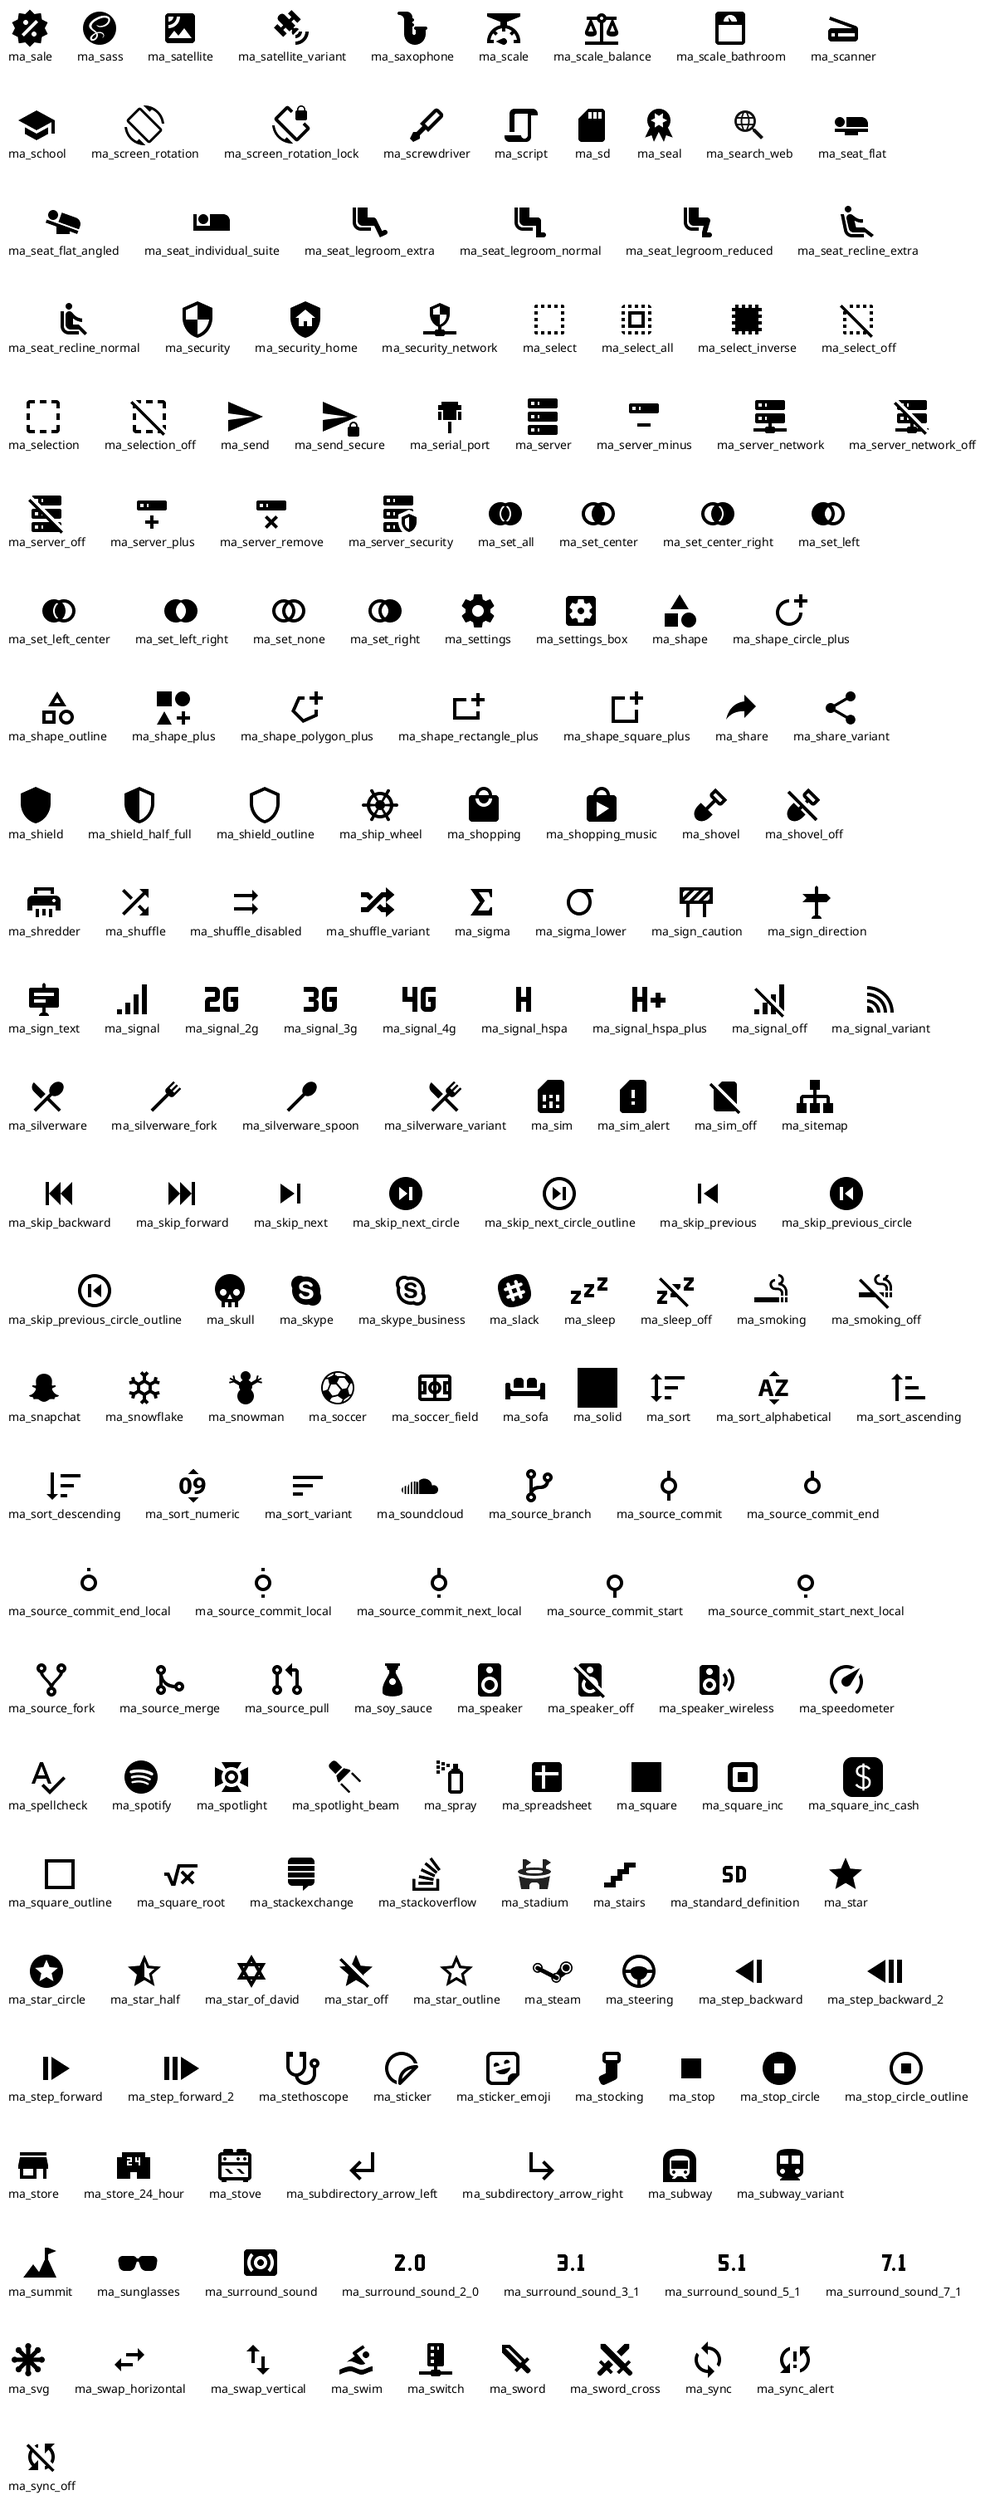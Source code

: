 @startuml
!include <material/sale>
!include <material/sass>
!include <material/satellite>
!include <material/satellite_variant>
!include <material/saxophone>
!include <material/scale>
!include <material/scale_balance>
!include <material/scale_bathroom>
!include <material/scanner>
!include <material/school>
!include <material/screen_rotation>
!include <material/screen_rotation_lock>
!include <material/screwdriver>
!include <material/script>
!include <material/sd>
!include <material/seal>
!include <material/search_web>
!include <material/seat_flat>
!include <material/seat_flat_angled>
!include <material/seat_individual_suite>
!include <material/seat_legroom_extra>
!include <material/seat_legroom_normal>
!include <material/seat_legroom_reduced>
!include <material/seat_recline_extra>
!include <material/seat_recline_normal>
!include <material/security>
!include <material/security_home>
!include <material/security_network>
!include <material/select>
!include <material/select_all>
!include <material/select_inverse>
!include <material/selection>
!include <material/selection_off>
!include <material/select_off>
!include <material/send>
!include <material/send_secure>
!include <material/serial_port>
!include <material/server>
!include <material/server_minus>
!include <material/server_network>
!include <material/server_network_off>
!include <material/server_off>
!include <material/server_plus>
!include <material/server_remove>
!include <material/server_security>
!include <material/set_all>
!include <material/set_center>
!include <material/set_center_right>
!include <material/set_left>
!include <material/set_left_center>
!include <material/set_left_right>
!include <material/set_none>
!include <material/set_right>
!include <material/settings>
!include <material/settings_box>
!include <material/shape>
!include <material/shape_circle_plus>
!include <material/shape_outline>
!include <material/shape_plus>
!include <material/shape_polygon_plus>
!include <material/shape_rectangle_plus>
!include <material/shape_square_plus>
!include <material/share>
!include <material/share_variant>
!include <material/shield>
!include <material/shield_half_full>
!include <material/shield_outline>
!include <material/ship_wheel>
!include <material/shopping>
!include <material/shopping_music>
!include <material/shovel>
!include <material/shovel_off>
!include <material/shredder>
!include <material/shuffle>
!include <material/shuffle_disabled>
!include <material/shuffle_variant>
!include <material/sigma>
!include <material/sigma_lower>
!include <material/signal>
!include <material/signal_2g>
!include <material/signal_3g>
!include <material/signal_4g>
!include <material/signal_hspa>
!include <material/signal_hspa_plus>
!include <material/signal_off>
!include <material/signal_variant>
!include <material/sign_caution>
!include <material/sign_direction>
!include <material/sign_text>
!include <material/silverware>
!include <material/silverware_fork>
!include <material/silverware_spoon>
!include <material/silverware_variant>
!include <material/sim>
!include <material/sim_alert>
!include <material/sim_off>
!include <material/sitemap>
!include <material/skip_backward>
!include <material/skip_forward>
!include <material/skip_next>
!include <material/skip_next_circle>
!include <material/skip_next_circle_outline>
!include <material/skip_previous>
!include <material/skip_previous_circle>
!include <material/skip_previous_circle_outline>
!include <material/skull>
!include <material/skype>
!include <material/skype_business>
!include <material/slack>
!include <material/sleep>
!include <material/sleep_off>
!include <material/smoking>
!include <material/smoking_off>
!include <material/snapchat>
!include <material/snowflake>
!include <material/snowman>
!include <material/soccer>
!include <material/soccer_field>
!include <material/sofa>
!include <material/solid>
!include <material/sort>
!include <material/sort_alphabetical>
!include <material/sort_ascending>
!include <material/sort_descending>
!include <material/sort_numeric>
!include <material/sort_variant>
!include <material/soundcloud>
!include <material/source_branch>
!include <material/source_commit>
!include <material/source_commit_end>
!include <material/source_commit_end_local>
!include <material/source_commit_local>
!include <material/source_commit_next_local>
!include <material/source_commit_start>
!include <material/source_commit_start_next_local>
!include <material/source_fork>
!include <material/source_merge>
!include <material/source_pull>
!include <material/soy_sauce>
!include <material/speaker>
!include <material/speaker_off>
!include <material/speaker_wireless>
!include <material/speedometer>
!include <material/spellcheck>
!include <material/spotify>
!include <material/spotlight>
!include <material/spotlight_beam>
!include <material/spray>
!include <material/spreadsheet>
!include <material/square>
!include <material/square_inc>
!include <material/square_inc_cash>
!include <material/square_outline>
!include <material/square_root>
!include <material/stackexchange>
!include <material/stackoverflow>
!include <material/stadium>
!include <material/stairs>
!include <material/standard_definition>
!include <material/star>
!include <material/star_circle>
!include <material/star_half>
!include <material/star_of_david>
!include <material/star_off>
!include <material/star_outline>
!include <material/steam>
!include <material/steering>
!include <material/step_backward>
!include <material/step_backward_2>
!include <material/step_forward>
!include <material/step_forward_2>
!include <material/stethoscope>
!include <material/sticker>
!include <material/sticker_emoji>
!include <material/stocking>
!include <material/stop>
!include <material/stop_circle>
!include <material/stop_circle_outline>
!include <material/store>
!include <material/store_24_hour>
!include <material/stove>
!include <material/subdirectory_arrow_left>
!include <material/subdirectory_arrow_right>
!include <material/subway>
!include <material/subway_variant>
!include <material/summit>
!include <material/sunglasses>
!include <material/surround_sound>
!include <material/surround_sound_2_0>
!include <material/surround_sound_3_1>
!include <material/surround_sound_5_1>
!include <material/surround_sound_7_1>
!include <material/svg>
!include <material/swap_horizontal>
!include <material/swap_vertical>
!include <material/swim>
!include <material/switch>
!include <material/sword>
!include <material/sword_cross>
!include <material/sync>
!include <material/sync_alert>
!include <material/sync_off>

listsprites
@enduml